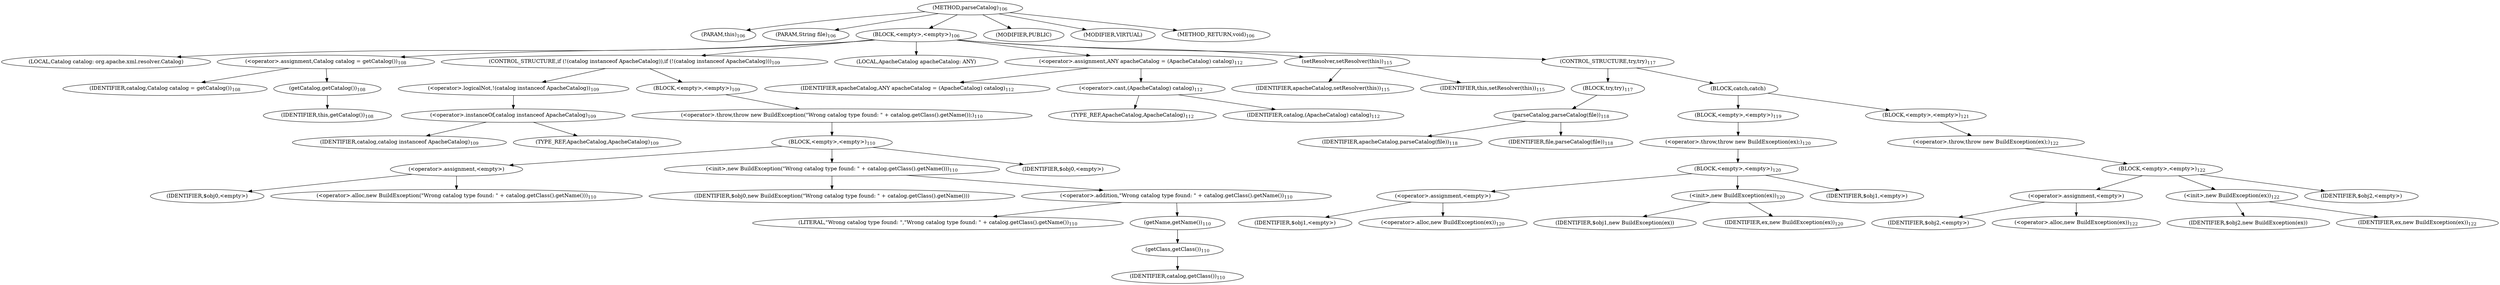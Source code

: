 digraph "parseCatalog" {  
"31" [label = <(METHOD,parseCatalog)<SUB>106</SUB>> ]
"6" [label = <(PARAM,this)<SUB>106</SUB>> ]
"32" [label = <(PARAM,String file)<SUB>106</SUB>> ]
"33" [label = <(BLOCK,&lt;empty&gt;,&lt;empty&gt;)<SUB>106</SUB>> ]
"34" [label = <(LOCAL,Catalog catalog: org.apache.xml.resolver.Catalog)> ]
"35" [label = <(&lt;operator&gt;.assignment,Catalog catalog = getCatalog())<SUB>108</SUB>> ]
"36" [label = <(IDENTIFIER,catalog,Catalog catalog = getCatalog())<SUB>108</SUB>> ]
"37" [label = <(getCatalog,getCatalog())<SUB>108</SUB>> ]
"5" [label = <(IDENTIFIER,this,getCatalog())<SUB>108</SUB>> ]
"38" [label = <(CONTROL_STRUCTURE,if (!(catalog instanceof ApacheCatalog)),if (!(catalog instanceof ApacheCatalog)))<SUB>109</SUB>> ]
"39" [label = <(&lt;operator&gt;.logicalNot,!(catalog instanceof ApacheCatalog))<SUB>109</SUB>> ]
"40" [label = <(&lt;operator&gt;.instanceOf,catalog instanceof ApacheCatalog)<SUB>109</SUB>> ]
"41" [label = <(IDENTIFIER,catalog,catalog instanceof ApacheCatalog)<SUB>109</SUB>> ]
"42" [label = <(TYPE_REF,ApacheCatalog,ApacheCatalog)<SUB>109</SUB>> ]
"43" [label = <(BLOCK,&lt;empty&gt;,&lt;empty&gt;)<SUB>109</SUB>> ]
"44" [label = <(&lt;operator&gt;.throw,throw new BuildException(&quot;Wrong catalog type found: &quot; + catalog.getClass().getName());)<SUB>110</SUB>> ]
"45" [label = <(BLOCK,&lt;empty&gt;,&lt;empty&gt;)<SUB>110</SUB>> ]
"46" [label = <(&lt;operator&gt;.assignment,&lt;empty&gt;)> ]
"47" [label = <(IDENTIFIER,$obj0,&lt;empty&gt;)> ]
"48" [label = <(&lt;operator&gt;.alloc,new BuildException(&quot;Wrong catalog type found: &quot; + catalog.getClass().getName()))<SUB>110</SUB>> ]
"49" [label = <(&lt;init&gt;,new BuildException(&quot;Wrong catalog type found: &quot; + catalog.getClass().getName()))<SUB>110</SUB>> ]
"50" [label = <(IDENTIFIER,$obj0,new BuildException(&quot;Wrong catalog type found: &quot; + catalog.getClass().getName()))> ]
"51" [label = <(&lt;operator&gt;.addition,&quot;Wrong catalog type found: &quot; + catalog.getClass().getName())<SUB>110</SUB>> ]
"52" [label = <(LITERAL,&quot;Wrong catalog type found: &quot;,&quot;Wrong catalog type found: &quot; + catalog.getClass().getName())<SUB>110</SUB>> ]
"53" [label = <(getName,getName())<SUB>110</SUB>> ]
"54" [label = <(getClass,getClass())<SUB>110</SUB>> ]
"55" [label = <(IDENTIFIER,catalog,getClass())<SUB>110</SUB>> ]
"56" [label = <(IDENTIFIER,$obj0,&lt;empty&gt;)> ]
"57" [label = <(LOCAL,ApacheCatalog apacheCatalog: ANY)> ]
"58" [label = <(&lt;operator&gt;.assignment,ANY apacheCatalog = (ApacheCatalog) catalog)<SUB>112</SUB>> ]
"59" [label = <(IDENTIFIER,apacheCatalog,ANY apacheCatalog = (ApacheCatalog) catalog)<SUB>112</SUB>> ]
"60" [label = <(&lt;operator&gt;.cast,(ApacheCatalog) catalog)<SUB>112</SUB>> ]
"61" [label = <(TYPE_REF,ApacheCatalog,ApacheCatalog)<SUB>112</SUB>> ]
"62" [label = <(IDENTIFIER,catalog,(ApacheCatalog) catalog)<SUB>112</SUB>> ]
"63" [label = <(setResolver,setResolver(this))<SUB>115</SUB>> ]
"64" [label = <(IDENTIFIER,apacheCatalog,setResolver(this))<SUB>115</SUB>> ]
"7" [label = <(IDENTIFIER,this,setResolver(this))<SUB>115</SUB>> ]
"65" [label = <(CONTROL_STRUCTURE,try,try)<SUB>117</SUB>> ]
"66" [label = <(BLOCK,try,try)<SUB>117</SUB>> ]
"67" [label = <(parseCatalog,parseCatalog(file))<SUB>118</SUB>> ]
"68" [label = <(IDENTIFIER,apacheCatalog,parseCatalog(file))<SUB>118</SUB>> ]
"69" [label = <(IDENTIFIER,file,parseCatalog(file))<SUB>118</SUB>> ]
"70" [label = <(BLOCK,catch,catch)> ]
"71" [label = <(BLOCK,&lt;empty&gt;,&lt;empty&gt;)<SUB>119</SUB>> ]
"72" [label = <(&lt;operator&gt;.throw,throw new BuildException(ex);)<SUB>120</SUB>> ]
"73" [label = <(BLOCK,&lt;empty&gt;,&lt;empty&gt;)<SUB>120</SUB>> ]
"74" [label = <(&lt;operator&gt;.assignment,&lt;empty&gt;)> ]
"75" [label = <(IDENTIFIER,$obj1,&lt;empty&gt;)> ]
"76" [label = <(&lt;operator&gt;.alloc,new BuildException(ex))<SUB>120</SUB>> ]
"77" [label = <(&lt;init&gt;,new BuildException(ex))<SUB>120</SUB>> ]
"78" [label = <(IDENTIFIER,$obj1,new BuildException(ex))> ]
"79" [label = <(IDENTIFIER,ex,new BuildException(ex))<SUB>120</SUB>> ]
"80" [label = <(IDENTIFIER,$obj1,&lt;empty&gt;)> ]
"81" [label = <(BLOCK,&lt;empty&gt;,&lt;empty&gt;)<SUB>121</SUB>> ]
"82" [label = <(&lt;operator&gt;.throw,throw new BuildException(ex);)<SUB>122</SUB>> ]
"83" [label = <(BLOCK,&lt;empty&gt;,&lt;empty&gt;)<SUB>122</SUB>> ]
"84" [label = <(&lt;operator&gt;.assignment,&lt;empty&gt;)> ]
"85" [label = <(IDENTIFIER,$obj2,&lt;empty&gt;)> ]
"86" [label = <(&lt;operator&gt;.alloc,new BuildException(ex))<SUB>122</SUB>> ]
"87" [label = <(&lt;init&gt;,new BuildException(ex))<SUB>122</SUB>> ]
"88" [label = <(IDENTIFIER,$obj2,new BuildException(ex))> ]
"89" [label = <(IDENTIFIER,ex,new BuildException(ex))<SUB>122</SUB>> ]
"90" [label = <(IDENTIFIER,$obj2,&lt;empty&gt;)> ]
"91" [label = <(MODIFIER,PUBLIC)> ]
"92" [label = <(MODIFIER,VIRTUAL)> ]
"93" [label = <(METHOD_RETURN,void)<SUB>106</SUB>> ]
  "31" -> "6" 
  "31" -> "32" 
  "31" -> "33" 
  "31" -> "91" 
  "31" -> "92" 
  "31" -> "93" 
  "33" -> "34" 
  "33" -> "35" 
  "33" -> "38" 
  "33" -> "57" 
  "33" -> "58" 
  "33" -> "63" 
  "33" -> "65" 
  "35" -> "36" 
  "35" -> "37" 
  "37" -> "5" 
  "38" -> "39" 
  "38" -> "43" 
  "39" -> "40" 
  "40" -> "41" 
  "40" -> "42" 
  "43" -> "44" 
  "44" -> "45" 
  "45" -> "46" 
  "45" -> "49" 
  "45" -> "56" 
  "46" -> "47" 
  "46" -> "48" 
  "49" -> "50" 
  "49" -> "51" 
  "51" -> "52" 
  "51" -> "53" 
  "53" -> "54" 
  "54" -> "55" 
  "58" -> "59" 
  "58" -> "60" 
  "60" -> "61" 
  "60" -> "62" 
  "63" -> "64" 
  "63" -> "7" 
  "65" -> "66" 
  "65" -> "70" 
  "66" -> "67" 
  "67" -> "68" 
  "67" -> "69" 
  "70" -> "71" 
  "70" -> "81" 
  "71" -> "72" 
  "72" -> "73" 
  "73" -> "74" 
  "73" -> "77" 
  "73" -> "80" 
  "74" -> "75" 
  "74" -> "76" 
  "77" -> "78" 
  "77" -> "79" 
  "81" -> "82" 
  "82" -> "83" 
  "83" -> "84" 
  "83" -> "87" 
  "83" -> "90" 
  "84" -> "85" 
  "84" -> "86" 
  "87" -> "88" 
  "87" -> "89" 
}
